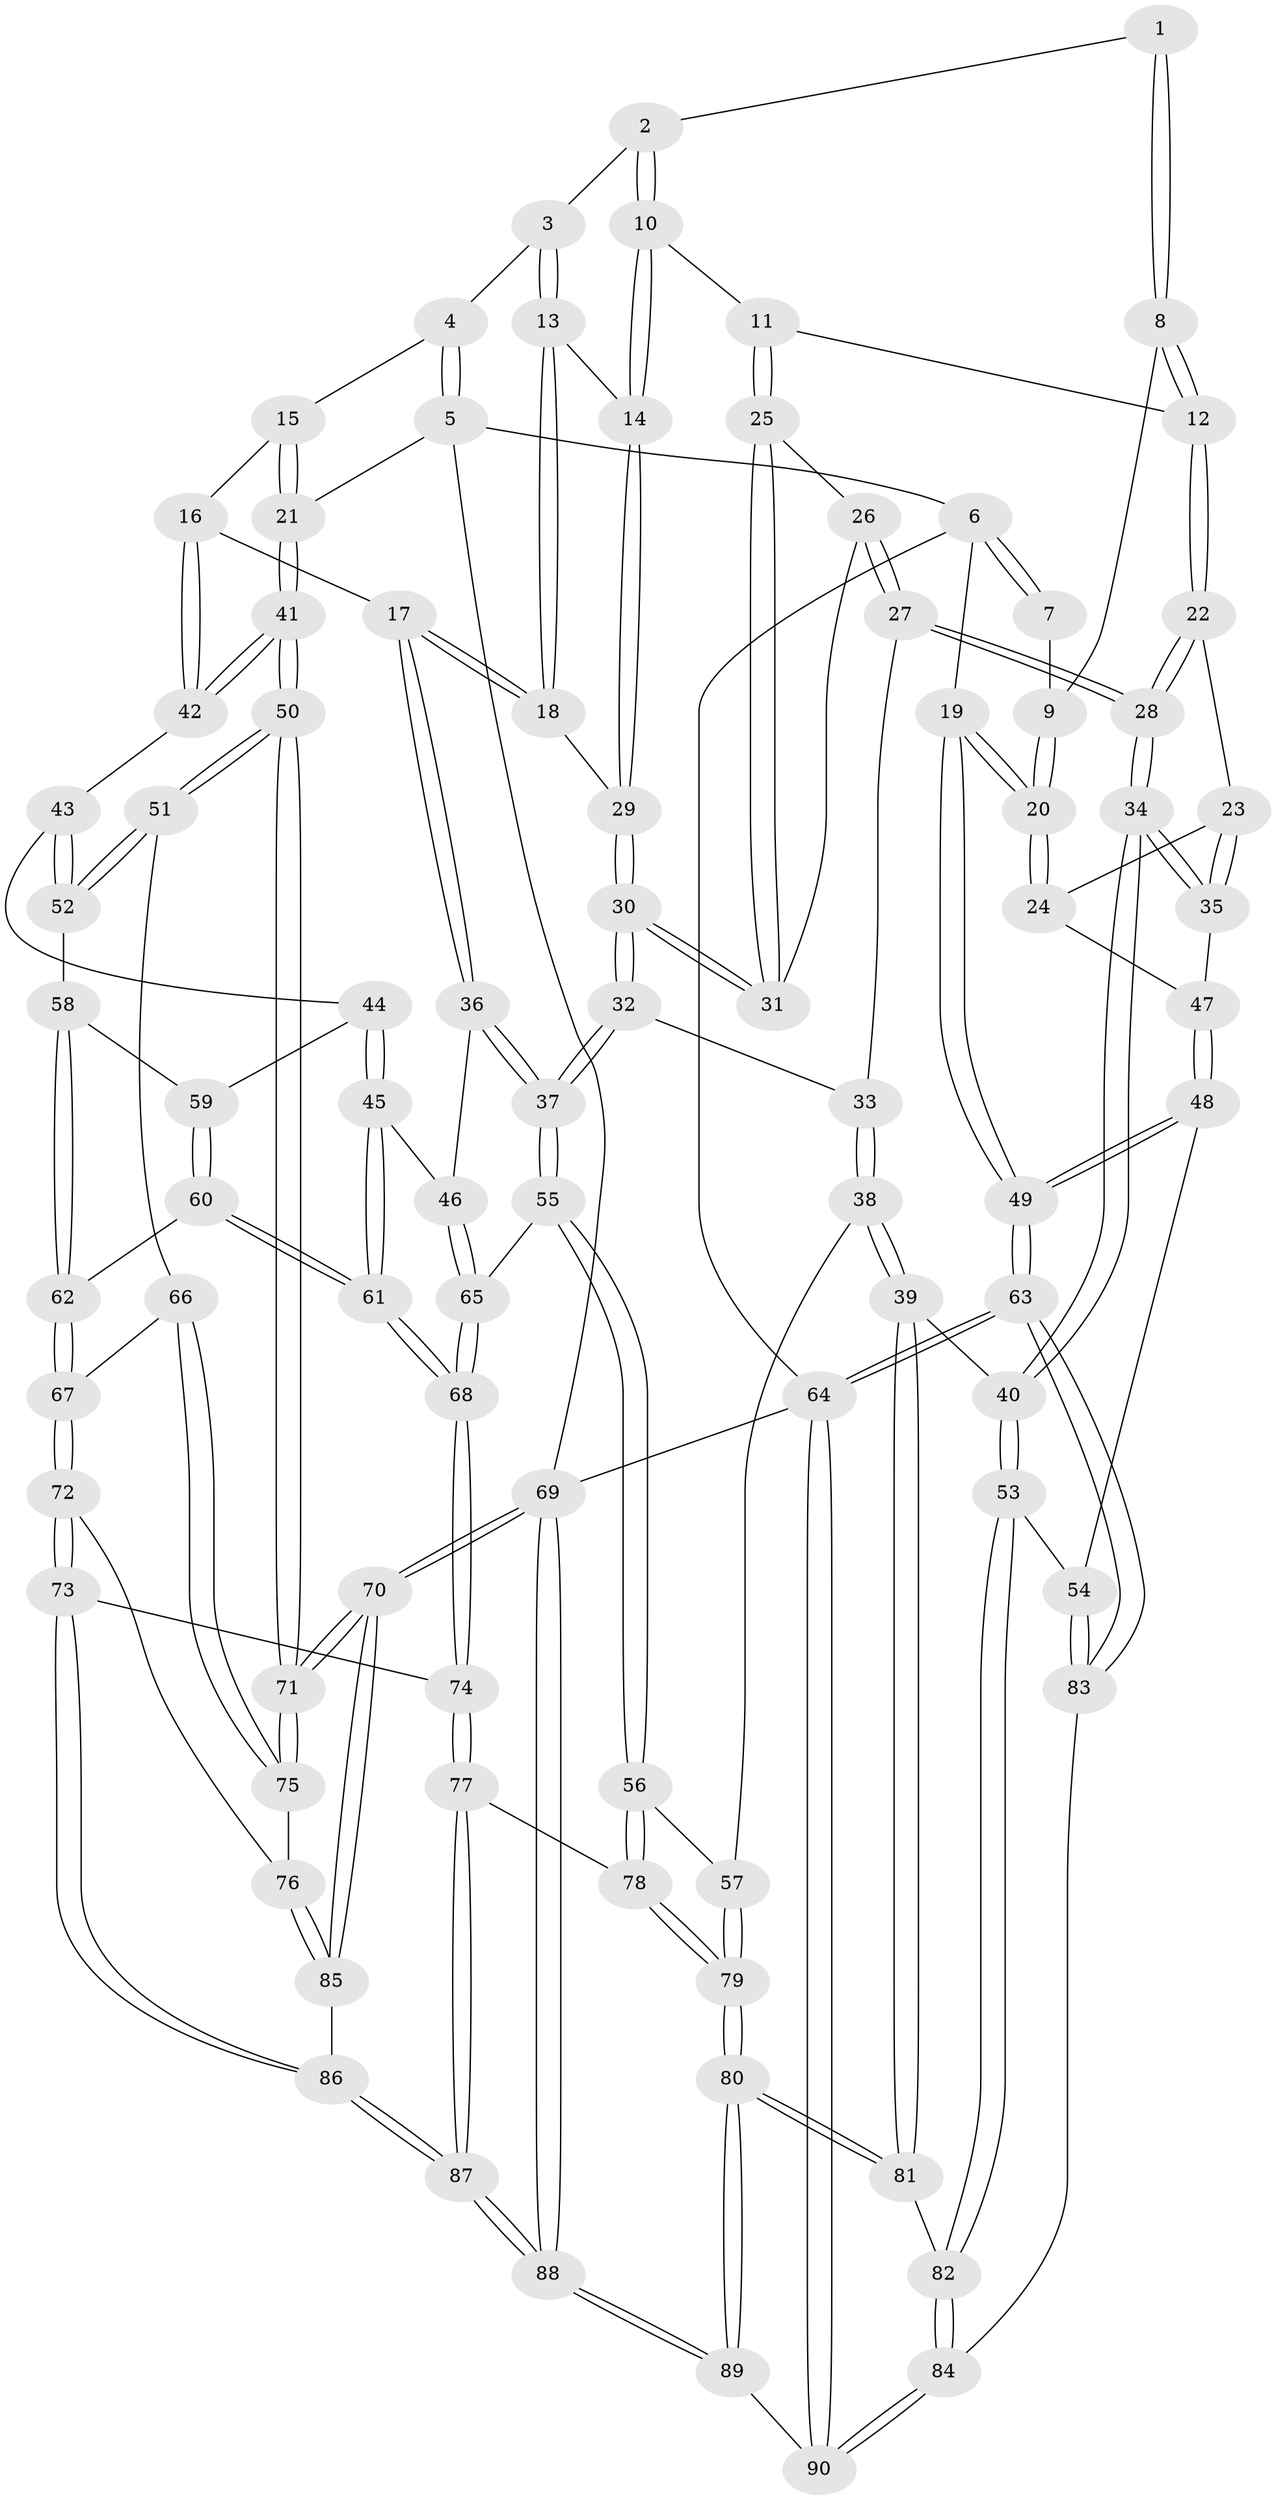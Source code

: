 // coarse degree distribution, {3: 0.13333333333333333, 4: 0.3333333333333333, 2: 0.022222222222222223, 5: 0.3111111111111111, 6: 0.13333333333333333, 7: 0.044444444444444446, 8: 0.022222222222222223}
// Generated by graph-tools (version 1.1) at 2025/06/03/04/25 22:06:34]
// undirected, 90 vertices, 222 edges
graph export_dot {
graph [start="1"]
  node [color=gray90,style=filled];
  1 [pos="+0.4642217864394834+0"];
  2 [pos="+0.508113675934258+0"];
  3 [pos="+0.6218388343494949+0"];
  4 [pos="+0.7036642484097106+0"];
  5 [pos="+1+0"];
  6 [pos="+0+0"];
  7 [pos="+0.3025435723393402+0"];
  8 [pos="+0.3266576042518132+0.13054912221809126"];
  9 [pos="+0.24274804705480904+0.08928587069368106"];
  10 [pos="+0.4550608856631177+0.17062443602100094"];
  11 [pos="+0.3666466983723709+0.17111621316912368"];
  12 [pos="+0.32731969141896494+0.1331115351423708"];
  13 [pos="+0.6045004466423376+0"];
  14 [pos="+0.5145011433728669+0.1928027076012044"];
  15 [pos="+0.7413348790674315+0.12442598787281116"];
  16 [pos="+0.7194223317261792+0.2594773141668741"];
  17 [pos="+0.6929524970791004+0.2695964910167406"];
  18 [pos="+0.6292347249656755+0.25032609426704944"];
  19 [pos="+0+0"];
  20 [pos="+0+0.010792999207638232"];
  21 [pos="+1+0.16309162062065322"];
  22 [pos="+0.19733352215865133+0.24577635602183595"];
  23 [pos="+0.030669886988965004+0.1908783864215778"];
  24 [pos="+0+0.06731847583580097"];
  25 [pos="+0.366271546086918+0.1924602723813228"];
  26 [pos="+0.33692732915618634+0.28774593720434044"];
  27 [pos="+0.3224497450501922+0.3073732256696676"];
  28 [pos="+0.2527540167918146+0.3369069035389104"];
  29 [pos="+0.5587561221703332+0.24923620033423124"];
  30 [pos="+0.48902595386263037+0.3330303564236298"];
  31 [pos="+0.4524237103046152+0.30827125945488715"];
  32 [pos="+0.4792573656226509+0.37138008054588906"];
  33 [pos="+0.37026772090808824+0.34693154852432867"];
  34 [pos="+0.22641915328208878+0.45389991291958576"];
  35 [pos="+0.1368930158293734+0.39739089978645825"];
  36 [pos="+0.6667176481879435+0.40497958291422687"];
  37 [pos="+0.4840500808607756+0.4374789987343612"];
  38 [pos="+0.30883892127698426+0.5563760688754903"];
  39 [pos="+0.30833235093918204+0.5564527004302511"];
  40 [pos="+0.2500415453504378+0.544563835931148"];
  41 [pos="+1+0.21601564554031524"];
  42 [pos="+0.8352148597245399+0.2891868931239478"];
  43 [pos="+0.8177116315411795+0.40795754552783225"];
  44 [pos="+0.8012034168176135+0.45038605749418426"];
  45 [pos="+0.7124299361425718+0.4735104043386499"];
  46 [pos="+0.6874555629524747+0.4529743549964735"];
  47 [pos="+0.05042480832317725+0.41020735959804194"];
  48 [pos="+0.008352584184893085+0.5214446593581642"];
  49 [pos="+0+0.5265527307577894"];
  50 [pos="+1+0.3574742871534325"];
  51 [pos="+1+0.4543619858046023"];
  52 [pos="+0.9446620027574829+0.4620236567280734"];
  53 [pos="+0.20290372203690368+0.574299457451087"];
  54 [pos="+0.17221596563406474+0.5834221234217263"];
  55 [pos="+0.4541008587756712+0.5134964177697945"];
  56 [pos="+0.4534337318316435+0.5138608911779698"];
  57 [pos="+0.318001047200643+0.5557865652986962"];
  58 [pos="+0.8945006222703898+0.4759607680205261"];
  59 [pos="+0.8175027329453941+0.46789255865653856"];
  60 [pos="+0.8316440066628836+0.5583650253573276"];
  61 [pos="+0.7293983487524647+0.5914566918540842"];
  62 [pos="+0.841949876271549+0.5615271089469341"];
  63 [pos="+0+1"];
  64 [pos="+0+1"];
  65 [pos="+0.5553205165312134+0.5570103653488735"];
  66 [pos="+0.9089128835442284+0.5777694817629838"];
  67 [pos="+0.8730986766266867+0.5813870500421334"];
  68 [pos="+0.6788724395980354+0.6925373905237513"];
  69 [pos="+1+1"];
  70 [pos="+1+0.921772598322851"];
  71 [pos="+1+0.6080079173039202"];
  72 [pos="+0.8460839098788638+0.6876053751429525"];
  73 [pos="+0.7429616666065759+0.7240448153283581"];
  74 [pos="+0.6792798067740693+0.6966127203491786"];
  75 [pos="+0.9399369048912988+0.6229443579688226"];
  76 [pos="+0.9245735913200341+0.7065726843296204"];
  77 [pos="+0.6783148155732402+0.6975532284559885"];
  78 [pos="+0.5315632392932919+0.7913200347947681"];
  79 [pos="+0.5211170263252027+0.8017348390844006"];
  80 [pos="+0.4932254120592051+0.8540140991989565"];
  81 [pos="+0.34588456431564185+0.8033919316497272"];
  82 [pos="+0.23478130380237114+0.848839484985914"];
  83 [pos="+0+0.9147797892974504"];
  84 [pos="+0.22527611806165454+0.8591445283069248"];
  85 [pos="+1+0.8221513062780375"];
  86 [pos="+0.8239789123609356+0.8457035975244986"];
  87 [pos="+0.7077833948828992+1"];
  88 [pos="+0.695553051974467+1"];
  89 [pos="+0.5293662384448538+1"];
  90 [pos="+0.42186257883180894+1"];
  1 -- 2;
  1 -- 8;
  1 -- 8;
  2 -- 3;
  2 -- 10;
  2 -- 10;
  3 -- 4;
  3 -- 13;
  3 -- 13;
  4 -- 5;
  4 -- 5;
  4 -- 15;
  5 -- 6;
  5 -- 21;
  5 -- 69;
  6 -- 7;
  6 -- 7;
  6 -- 19;
  6 -- 64;
  7 -- 9;
  8 -- 9;
  8 -- 12;
  8 -- 12;
  9 -- 20;
  9 -- 20;
  10 -- 11;
  10 -- 14;
  10 -- 14;
  11 -- 12;
  11 -- 25;
  11 -- 25;
  12 -- 22;
  12 -- 22;
  13 -- 14;
  13 -- 18;
  13 -- 18;
  14 -- 29;
  14 -- 29;
  15 -- 16;
  15 -- 21;
  15 -- 21;
  16 -- 17;
  16 -- 42;
  16 -- 42;
  17 -- 18;
  17 -- 18;
  17 -- 36;
  17 -- 36;
  18 -- 29;
  19 -- 20;
  19 -- 20;
  19 -- 49;
  19 -- 49;
  20 -- 24;
  20 -- 24;
  21 -- 41;
  21 -- 41;
  22 -- 23;
  22 -- 28;
  22 -- 28;
  23 -- 24;
  23 -- 35;
  23 -- 35;
  24 -- 47;
  25 -- 26;
  25 -- 31;
  25 -- 31;
  26 -- 27;
  26 -- 27;
  26 -- 31;
  27 -- 28;
  27 -- 28;
  27 -- 33;
  28 -- 34;
  28 -- 34;
  29 -- 30;
  29 -- 30;
  30 -- 31;
  30 -- 31;
  30 -- 32;
  30 -- 32;
  32 -- 33;
  32 -- 37;
  32 -- 37;
  33 -- 38;
  33 -- 38;
  34 -- 35;
  34 -- 35;
  34 -- 40;
  34 -- 40;
  35 -- 47;
  36 -- 37;
  36 -- 37;
  36 -- 46;
  37 -- 55;
  37 -- 55;
  38 -- 39;
  38 -- 39;
  38 -- 57;
  39 -- 40;
  39 -- 81;
  39 -- 81;
  40 -- 53;
  40 -- 53;
  41 -- 42;
  41 -- 42;
  41 -- 50;
  41 -- 50;
  42 -- 43;
  43 -- 44;
  43 -- 52;
  43 -- 52;
  44 -- 45;
  44 -- 45;
  44 -- 59;
  45 -- 46;
  45 -- 61;
  45 -- 61;
  46 -- 65;
  46 -- 65;
  47 -- 48;
  47 -- 48;
  48 -- 49;
  48 -- 49;
  48 -- 54;
  49 -- 63;
  49 -- 63;
  50 -- 51;
  50 -- 51;
  50 -- 71;
  50 -- 71;
  51 -- 52;
  51 -- 52;
  51 -- 66;
  52 -- 58;
  53 -- 54;
  53 -- 82;
  53 -- 82;
  54 -- 83;
  54 -- 83;
  55 -- 56;
  55 -- 56;
  55 -- 65;
  56 -- 57;
  56 -- 78;
  56 -- 78;
  57 -- 79;
  57 -- 79;
  58 -- 59;
  58 -- 62;
  58 -- 62;
  59 -- 60;
  59 -- 60;
  60 -- 61;
  60 -- 61;
  60 -- 62;
  61 -- 68;
  61 -- 68;
  62 -- 67;
  62 -- 67;
  63 -- 64;
  63 -- 64;
  63 -- 83;
  63 -- 83;
  64 -- 90;
  64 -- 90;
  64 -- 69;
  65 -- 68;
  65 -- 68;
  66 -- 67;
  66 -- 75;
  66 -- 75;
  67 -- 72;
  67 -- 72;
  68 -- 74;
  68 -- 74;
  69 -- 70;
  69 -- 70;
  69 -- 88;
  69 -- 88;
  70 -- 71;
  70 -- 71;
  70 -- 85;
  70 -- 85;
  71 -- 75;
  71 -- 75;
  72 -- 73;
  72 -- 73;
  72 -- 76;
  73 -- 74;
  73 -- 86;
  73 -- 86;
  74 -- 77;
  74 -- 77;
  75 -- 76;
  76 -- 85;
  76 -- 85;
  77 -- 78;
  77 -- 87;
  77 -- 87;
  78 -- 79;
  78 -- 79;
  79 -- 80;
  79 -- 80;
  80 -- 81;
  80 -- 81;
  80 -- 89;
  80 -- 89;
  81 -- 82;
  82 -- 84;
  82 -- 84;
  83 -- 84;
  84 -- 90;
  84 -- 90;
  85 -- 86;
  86 -- 87;
  86 -- 87;
  87 -- 88;
  87 -- 88;
  88 -- 89;
  88 -- 89;
  89 -- 90;
}
